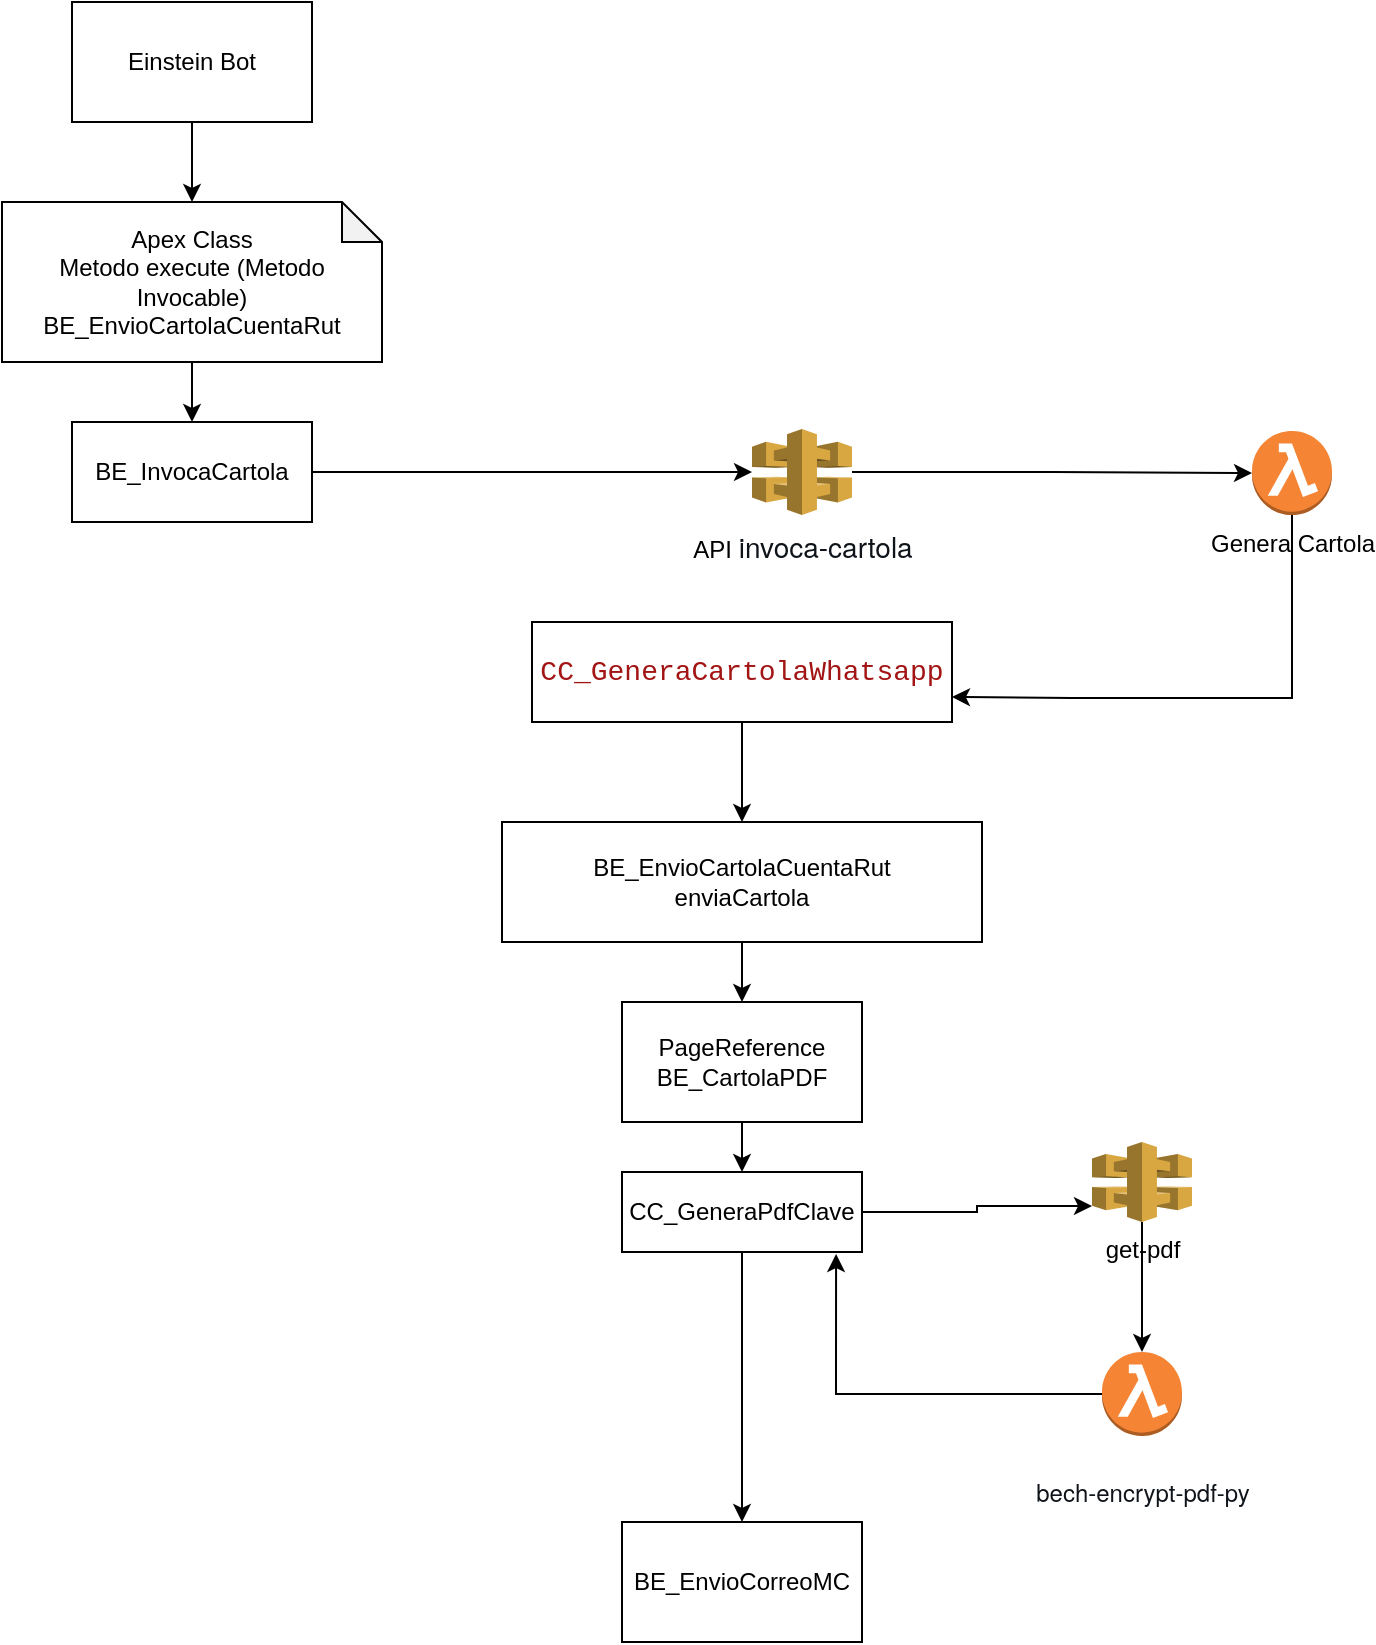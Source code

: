 <mxfile version="26.0.11">
  <diagram name="Página-1" id="h7fPX8ARWg5kO84ctjFB">
    <mxGraphModel dx="2219" dy="878" grid="0" gridSize="10" guides="1" tooltips="1" connect="1" arrows="1" fold="1" page="0" pageScale="1" pageWidth="1169" pageHeight="827" math="0" shadow="0">
      <root>
        <mxCell id="0" />
        <mxCell id="1" parent="0" />
        <mxCell id="4p0pO9zGybh9TspHl6L2-15" style="edgeStyle=orthogonalEdgeStyle;rounded=0;orthogonalLoop=1;jettySize=auto;html=1;" parent="1" source="4p0pO9zGybh9TspHl6L2-1" target="4p0pO9zGybh9TspHl6L2-2" edge="1">
          <mxGeometry relative="1" as="geometry" />
        </mxCell>
        <mxCell id="4p0pO9zGybh9TspHl6L2-1" value="Einstein Bot" style="rounded=0;whiteSpace=wrap;html=1;" parent="1" vertex="1">
          <mxGeometry x="160" y="110" width="120" height="60" as="geometry" />
        </mxCell>
        <mxCell id="hPuCXLlTEbDeWtccyvrx-3" value="" style="edgeStyle=orthogonalEdgeStyle;rounded=0;orthogonalLoop=1;jettySize=auto;html=1;" edge="1" parent="1" source="4p0pO9zGybh9TspHl6L2-2" target="hPuCXLlTEbDeWtccyvrx-2">
          <mxGeometry relative="1" as="geometry" />
        </mxCell>
        <mxCell id="4p0pO9zGybh9TspHl6L2-2" value="Apex Class&lt;div&gt;Metodo execute (Metodo Invocable)&lt;/div&gt;&lt;div&gt;BE_EnvioCartolaCuentaRut&lt;/div&gt;" style="shape=note;whiteSpace=wrap;html=1;backgroundOutline=1;darkOpacity=0.05;size=20;" parent="1" vertex="1">
          <mxGeometry x="125" y="210" width="190" height="80" as="geometry" />
        </mxCell>
        <mxCell id="hPuCXLlTEbDeWtccyvrx-12" style="edgeStyle=orthogonalEdgeStyle;rounded=0;orthogonalLoop=1;jettySize=auto;html=1;entryX=1;entryY=0.75;entryDx=0;entryDy=0;" edge="1" parent="1" source="hPuCXLlTEbDeWtccyvrx-1" target="hPuCXLlTEbDeWtccyvrx-11">
          <mxGeometry relative="1" as="geometry">
            <Array as="points">
              <mxPoint x="770" y="458" />
              <mxPoint x="660" y="458" />
            </Array>
          </mxGeometry>
        </mxCell>
        <mxCell id="hPuCXLlTEbDeWtccyvrx-1" value="Genera Cartola" style="outlineConnect=0;dashed=0;verticalLabelPosition=bottom;verticalAlign=top;align=center;html=1;shape=mxgraph.aws3.lambda_function;fillColor=#F58534;gradientColor=none;" vertex="1" parent="1">
          <mxGeometry x="750" y="324.5" width="40" height="42" as="geometry" />
        </mxCell>
        <mxCell id="hPuCXLlTEbDeWtccyvrx-9" style="edgeStyle=orthogonalEdgeStyle;rounded=0;orthogonalLoop=1;jettySize=auto;html=1;" edge="1" parent="1" source="hPuCXLlTEbDeWtccyvrx-2" target="hPuCXLlTEbDeWtccyvrx-7">
          <mxGeometry relative="1" as="geometry" />
        </mxCell>
        <mxCell id="hPuCXLlTEbDeWtccyvrx-2" value="BE_InvocaCartola" style="whiteSpace=wrap;html=1;" vertex="1" parent="1">
          <mxGeometry x="160" y="320" width="120" height="50" as="geometry" />
        </mxCell>
        <mxCell id="hPuCXLlTEbDeWtccyvrx-7" value="API&amp;nbsp;&lt;span style=&quot;color: rgb(15, 20, 26); font-family: &amp;quot;Amazon Ember&amp;quot;, &amp;quot;Helvetica Neue&amp;quot;, Roboto, Arial, sans-serif; font-size: 14px; text-align: start; text-wrap-mode: wrap; background-color: rgb(255, 255, 255);&quot;&gt;invoca-cartola&lt;/span&gt;" style="outlineConnect=0;dashed=0;verticalLabelPosition=bottom;verticalAlign=top;align=center;html=1;shape=mxgraph.aws3.api_gateway;fillColor=#D9A741;gradientColor=none;" vertex="1" parent="1">
          <mxGeometry x="500" y="323.5" width="50" height="43" as="geometry" />
        </mxCell>
        <mxCell id="hPuCXLlTEbDeWtccyvrx-10" style="edgeStyle=orthogonalEdgeStyle;rounded=0;orthogonalLoop=1;jettySize=auto;html=1;entryX=0;entryY=0.5;entryDx=0;entryDy=0;entryPerimeter=0;" edge="1" parent="1" source="hPuCXLlTEbDeWtccyvrx-7" target="hPuCXLlTEbDeWtccyvrx-1">
          <mxGeometry relative="1" as="geometry" />
        </mxCell>
        <mxCell id="hPuCXLlTEbDeWtccyvrx-26" style="edgeStyle=orthogonalEdgeStyle;rounded=0;orthogonalLoop=1;jettySize=auto;html=1;entryX=0.5;entryY=0;entryDx=0;entryDy=0;exitX=0.5;exitY=1;exitDx=0;exitDy=0;" edge="1" parent="1" source="hPuCXLlTEbDeWtccyvrx-11" target="hPuCXLlTEbDeWtccyvrx-14">
          <mxGeometry relative="1" as="geometry">
            <mxPoint x="640" y="510" as="sourcePoint" />
          </mxGeometry>
        </mxCell>
        <mxCell id="hPuCXLlTEbDeWtccyvrx-11" value="&lt;div style=&quot;color: rgb(59, 59, 59); background-color: rgb(255, 255, 255); font-family: Consolas, &amp;quot;Courier New&amp;quot;, monospace; font-size: 14px; line-height: 19px; white-space: pre;&quot;&gt;&lt;span style=&quot;color: #a31515;&quot;&gt;CC_GeneraCartolaWhatsapp&lt;/span&gt;&lt;/div&gt;" style="whiteSpace=wrap;html=1;" vertex="1" parent="1">
          <mxGeometry x="390" y="420" width="210" height="50" as="geometry" />
        </mxCell>
        <mxCell id="hPuCXLlTEbDeWtccyvrx-17" value="" style="edgeStyle=orthogonalEdgeStyle;rounded=0;orthogonalLoop=1;jettySize=auto;html=1;" edge="1" parent="1" source="hPuCXLlTEbDeWtccyvrx-14" target="hPuCXLlTEbDeWtccyvrx-16">
          <mxGeometry relative="1" as="geometry" />
        </mxCell>
        <mxCell id="hPuCXLlTEbDeWtccyvrx-14" value="BE_EnvioCartolaCuentaRut&lt;div&gt;enviaCartola&lt;/div&gt;" style="whiteSpace=wrap;html=1;" vertex="1" parent="1">
          <mxGeometry x="375" y="520" width="240" height="60" as="geometry" />
        </mxCell>
        <mxCell id="hPuCXLlTEbDeWtccyvrx-19" value="" style="edgeStyle=orthogonalEdgeStyle;rounded=0;orthogonalLoop=1;jettySize=auto;html=1;" edge="1" parent="1" source="hPuCXLlTEbDeWtccyvrx-16" target="hPuCXLlTEbDeWtccyvrx-18">
          <mxGeometry relative="1" as="geometry" />
        </mxCell>
        <mxCell id="hPuCXLlTEbDeWtccyvrx-16" value="Pa&lt;span style=&quot;background-color: transparent; color: light-dark(rgb(0, 0, 0), rgb(255, 255, 255));&quot;&gt;geReference BE_CartolaPDF&lt;/span&gt;" style="whiteSpace=wrap;html=1;" vertex="1" parent="1">
          <mxGeometry x="435" y="610" width="120" height="60" as="geometry" />
        </mxCell>
        <mxCell id="hPuCXLlTEbDeWtccyvrx-31" style="edgeStyle=orthogonalEdgeStyle;rounded=0;orthogonalLoop=1;jettySize=auto;html=1;" edge="1" parent="1" source="hPuCXLlTEbDeWtccyvrx-18">
          <mxGeometry relative="1" as="geometry">
            <mxPoint x="495" y="870" as="targetPoint" />
          </mxGeometry>
        </mxCell>
        <mxCell id="hPuCXLlTEbDeWtccyvrx-18" value="CC_GeneraPdfClave" style="whiteSpace=wrap;html=1;" vertex="1" parent="1">
          <mxGeometry x="435" y="695" width="120" height="40" as="geometry" />
        </mxCell>
        <mxCell id="hPuCXLlTEbDeWtccyvrx-20" value="&#xa;&lt;span style=&quot;color: rgb(15, 20, 26); font-family: &amp;quot;Amazon Ember&amp;quot;, &amp;quot;Helvetica Neue&amp;quot;, Roboto, Arial, sans-serif; font-size: 12px; font-style: normal; font-variant-ligatures: normal; font-variant-caps: normal; font-weight: 400; letter-spacing: normal; orphans: 2; text-align: start; text-indent: 0px; text-transform: none; widows: 2; word-spacing: 0px; -webkit-text-stroke-width: 0px; white-space: nowrap; background-color: rgb(255, 255, 255); text-decoration-thickness: initial; text-decoration-style: initial; text-decoration-color: initial; display: inline !important; float: none;&quot;&gt;bech-encrypt-pdf-py&lt;/span&gt;&#xa;&#xa;" style="outlineConnect=0;dashed=0;verticalLabelPosition=bottom;verticalAlign=top;align=center;html=1;shape=mxgraph.aws3.lambda_function;fillColor=#F58534;gradientColor=none;" vertex="1" parent="1">
          <mxGeometry x="675" y="785" width="40" height="42" as="geometry" />
        </mxCell>
        <mxCell id="hPuCXLlTEbDeWtccyvrx-21" value="get-pdf" style="outlineConnect=0;dashed=0;verticalLabelPosition=bottom;verticalAlign=top;align=center;html=1;shape=mxgraph.aws3.api_gateway;fillColor=#D9A741;gradientColor=none;" vertex="1" parent="1">
          <mxGeometry x="670" y="680" width="50" height="40" as="geometry" />
        </mxCell>
        <mxCell id="hPuCXLlTEbDeWtccyvrx-23" style="edgeStyle=orthogonalEdgeStyle;rounded=0;orthogonalLoop=1;jettySize=auto;html=1;entryX=0;entryY=0.8;entryDx=0;entryDy=0;entryPerimeter=0;" edge="1" parent="1" source="hPuCXLlTEbDeWtccyvrx-18" target="hPuCXLlTEbDeWtccyvrx-21">
          <mxGeometry relative="1" as="geometry" />
        </mxCell>
        <mxCell id="hPuCXLlTEbDeWtccyvrx-29" style="edgeStyle=orthogonalEdgeStyle;rounded=0;orthogonalLoop=1;jettySize=auto;html=1;entryX=0.5;entryY=0;entryDx=0;entryDy=0;entryPerimeter=0;" edge="1" parent="1" source="hPuCXLlTEbDeWtccyvrx-21" target="hPuCXLlTEbDeWtccyvrx-20">
          <mxGeometry relative="1" as="geometry" />
        </mxCell>
        <mxCell id="hPuCXLlTEbDeWtccyvrx-30" style="edgeStyle=orthogonalEdgeStyle;rounded=0;orthogonalLoop=1;jettySize=auto;html=1;entryX=0.892;entryY=1.025;entryDx=0;entryDy=0;entryPerimeter=0;" edge="1" parent="1" source="hPuCXLlTEbDeWtccyvrx-20" target="hPuCXLlTEbDeWtccyvrx-18">
          <mxGeometry relative="1" as="geometry" />
        </mxCell>
        <mxCell id="hPuCXLlTEbDeWtccyvrx-32" value="BE_EnvioCorreoMC" style="whiteSpace=wrap;html=1;" vertex="1" parent="1">
          <mxGeometry x="435" y="870" width="120" height="60" as="geometry" />
        </mxCell>
      </root>
    </mxGraphModel>
  </diagram>
</mxfile>
